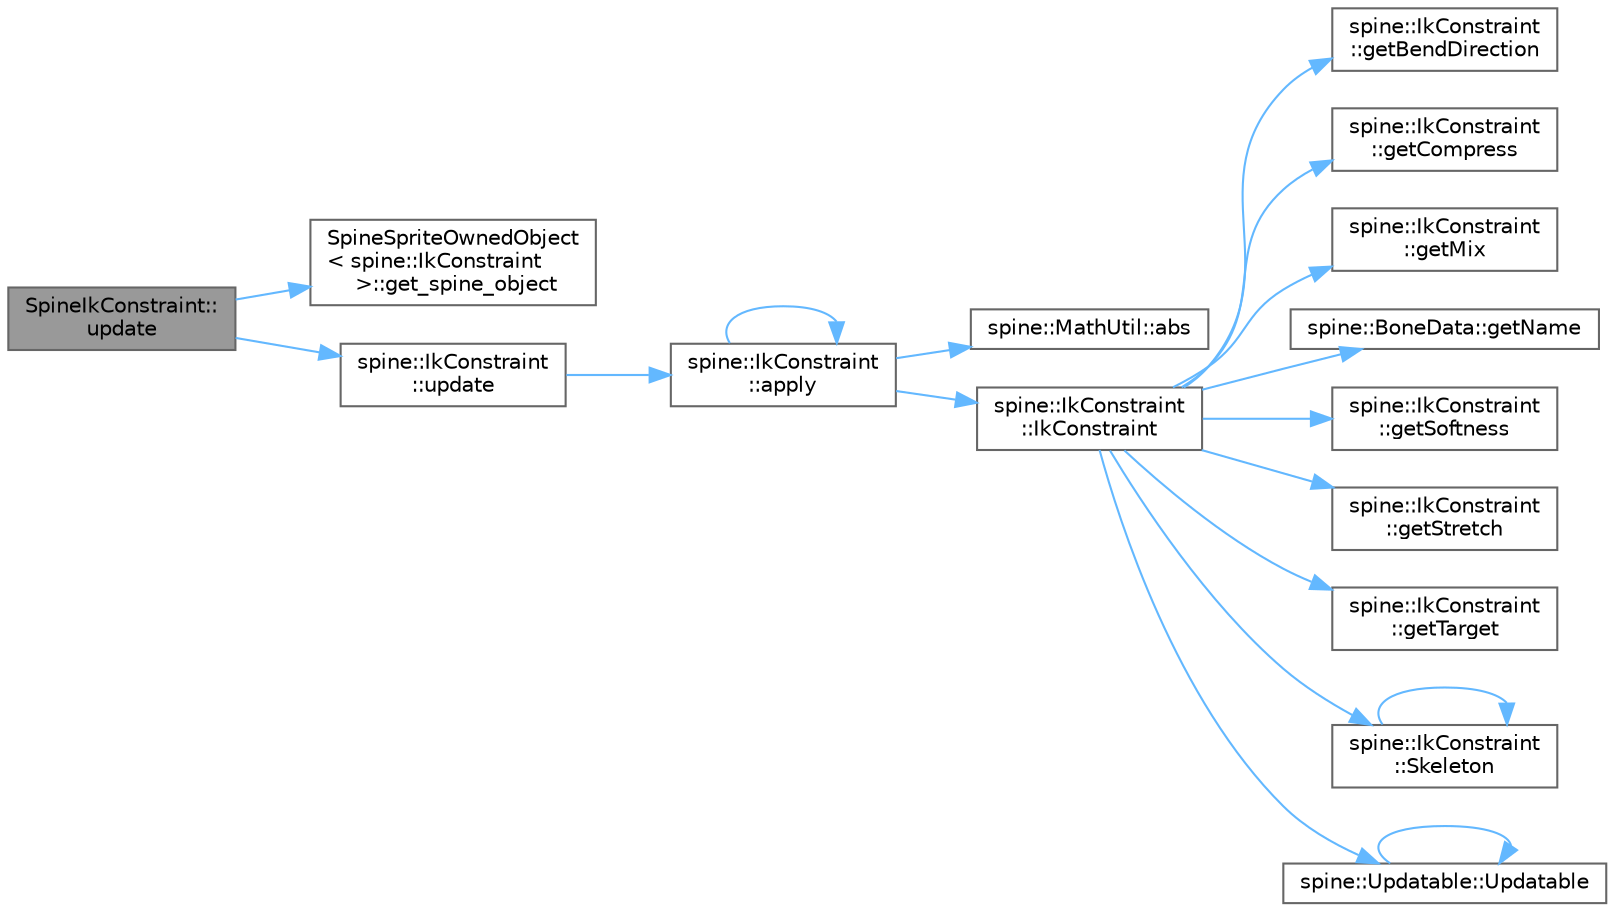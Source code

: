 digraph "SpineIkConstraint::update"
{
 // LATEX_PDF_SIZE
  bgcolor="transparent";
  edge [fontname=Helvetica,fontsize=10,labelfontname=Helvetica,labelfontsize=10];
  node [fontname=Helvetica,fontsize=10,shape=box,height=0.2,width=0.4];
  rankdir="LR";
  Node1 [id="Node000001",label="SpineIkConstraint::\lupdate",height=0.2,width=0.4,color="gray40", fillcolor="grey60", style="filled", fontcolor="black",tooltip=" "];
  Node1 -> Node2 [id="edge1_Node000001_Node000002",color="steelblue1",style="solid",tooltip=" "];
  Node2 [id="Node000002",label="SpineSpriteOwnedObject\l\< spine::IkConstraint\l \>::get_spine_object",height=0.2,width=0.4,color="grey40", fillcolor="white", style="filled",URL="$class_spine_sprite_owned_object.html#aba9c7c6ef398e3803ce5e59db1a54271",tooltip=" "];
  Node1 -> Node3 [id="edge2_Node000001_Node000003",color="steelblue1",style="solid",tooltip=" "];
  Node3 [id="Node000003",label="spine::IkConstraint\l::update",height=0.2,width=0.4,color="grey40", fillcolor="white", style="filled",URL="$classspine_1_1_ik_constraint.html#a6e8d993bdcd655d7c81fe2ec7ecc5458",tooltip=" "];
  Node3 -> Node4 [id="edge3_Node000003_Node000004",color="steelblue1",style="solid",tooltip=" "];
  Node4 [id="Node000004",label="spine::IkConstraint\l::apply",height=0.2,width=0.4,color="grey40", fillcolor="white", style="filled",URL="$classspine_1_1_ik_constraint.html#a3e0b581c1fa19004c056dcf698a153cf",tooltip=" "];
  Node4 -> Node5 [id="edge4_Node000004_Node000005",color="steelblue1",style="solid",tooltip=" "];
  Node5 [id="Node000005",label="spine::MathUtil::abs",height=0.2,width=0.4,color="grey40", fillcolor="white", style="filled",URL="$classspine_1_1_math_util.html#aa46d9fad3cdf39affc75789495376a86",tooltip=" "];
  Node4 -> Node4 [id="edge5_Node000004_Node000004",color="steelblue1",style="solid",tooltip=" "];
  Node4 -> Node6 [id="edge6_Node000004_Node000006",color="steelblue1",style="solid",tooltip=" "];
  Node6 [id="Node000006",label="spine::IkConstraint\l::IkConstraint",height=0.2,width=0.4,color="grey40", fillcolor="white", style="filled",URL="$classspine_1_1_ik_constraint.html#a9af9f9a8037e0cf09114851fb5d33d32",tooltip=" "];
  Node6 -> Node7 [id="edge7_Node000006_Node000007",color="steelblue1",style="solid",tooltip=" "];
  Node7 [id="Node000007",label="spine::IkConstraint\l::getBendDirection",height=0.2,width=0.4,color="grey40", fillcolor="white", style="filled",URL="$classspine_1_1_ik_constraint.html#a389795cc9b97187aee13253e38102a41",tooltip=" "];
  Node6 -> Node8 [id="edge8_Node000006_Node000008",color="steelblue1",style="solid",tooltip=" "];
  Node8 [id="Node000008",label="spine::IkConstraint\l::getCompress",height=0.2,width=0.4,color="grey40", fillcolor="white", style="filled",URL="$classspine_1_1_ik_constraint.html#a4d47ec5d63ae843c558a276b6fec5fa4",tooltip=" "];
  Node6 -> Node9 [id="edge9_Node000006_Node000009",color="steelblue1",style="solid",tooltip=" "];
  Node9 [id="Node000009",label="spine::IkConstraint\l::getMix",height=0.2,width=0.4,color="grey40", fillcolor="white", style="filled",URL="$classspine_1_1_ik_constraint.html#a519d37de78b6a66f14a742d2ecd890ab",tooltip=" "];
  Node6 -> Node10 [id="edge10_Node000006_Node000010",color="steelblue1",style="solid",tooltip=" "];
  Node10 [id="Node000010",label="spine::BoneData::getName",height=0.2,width=0.4,color="grey40", fillcolor="white", style="filled",URL="$classspine_1_1_bone_data.html#a176ad37465f86a79d6baecd21b9468b2",tooltip="The name of the bone, which is unique within the skeleton."];
  Node6 -> Node11 [id="edge11_Node000006_Node000011",color="steelblue1",style="solid",tooltip=" "];
  Node11 [id="Node000011",label="spine::IkConstraint\l::getSoftness",height=0.2,width=0.4,color="grey40", fillcolor="white", style="filled",URL="$classspine_1_1_ik_constraint.html#a94af57a9c09391c0d9e7253f5d022ee2",tooltip=" "];
  Node6 -> Node12 [id="edge12_Node000006_Node000012",color="steelblue1",style="solid",tooltip=" "];
  Node12 [id="Node000012",label="spine::IkConstraint\l::getStretch",height=0.2,width=0.4,color="grey40", fillcolor="white", style="filled",URL="$classspine_1_1_ik_constraint.html#a467bcfa88382d2b892d59527860c105d",tooltip=" "];
  Node6 -> Node13 [id="edge13_Node000006_Node000013",color="steelblue1",style="solid",tooltip=" "];
  Node13 [id="Node000013",label="spine::IkConstraint\l::getTarget",height=0.2,width=0.4,color="grey40", fillcolor="white", style="filled",URL="$classspine_1_1_ik_constraint.html#a528c0749775d7d565c6df2f99f7eddc2",tooltip=" "];
  Node6 -> Node14 [id="edge14_Node000006_Node000014",color="steelblue1",style="solid",tooltip=" "];
  Node14 [id="Node000014",label="spine::IkConstraint\l::Skeleton",height=0.2,width=0.4,color="grey40", fillcolor="white", style="filled",URL="$classspine_1_1_ik_constraint.html#a6a11291b70c2cbded85d321ce539c62f",tooltip=" "];
  Node14 -> Node14 [id="edge15_Node000014_Node000014",color="steelblue1",style="solid",tooltip=" "];
  Node6 -> Node15 [id="edge16_Node000006_Node000015",color="steelblue1",style="solid",tooltip=" "];
  Node15 [id="Node000015",label="spine::Updatable::Updatable",height=0.2,width=0.4,color="grey40", fillcolor="white", style="filled",URL="$classspine_1_1_updatable.html#a9a8b6c0e34f2958db872b6090455f90d",tooltip=" "];
  Node15 -> Node15 [id="edge17_Node000015_Node000015",color="steelblue1",style="solid",tooltip=" "];
}
